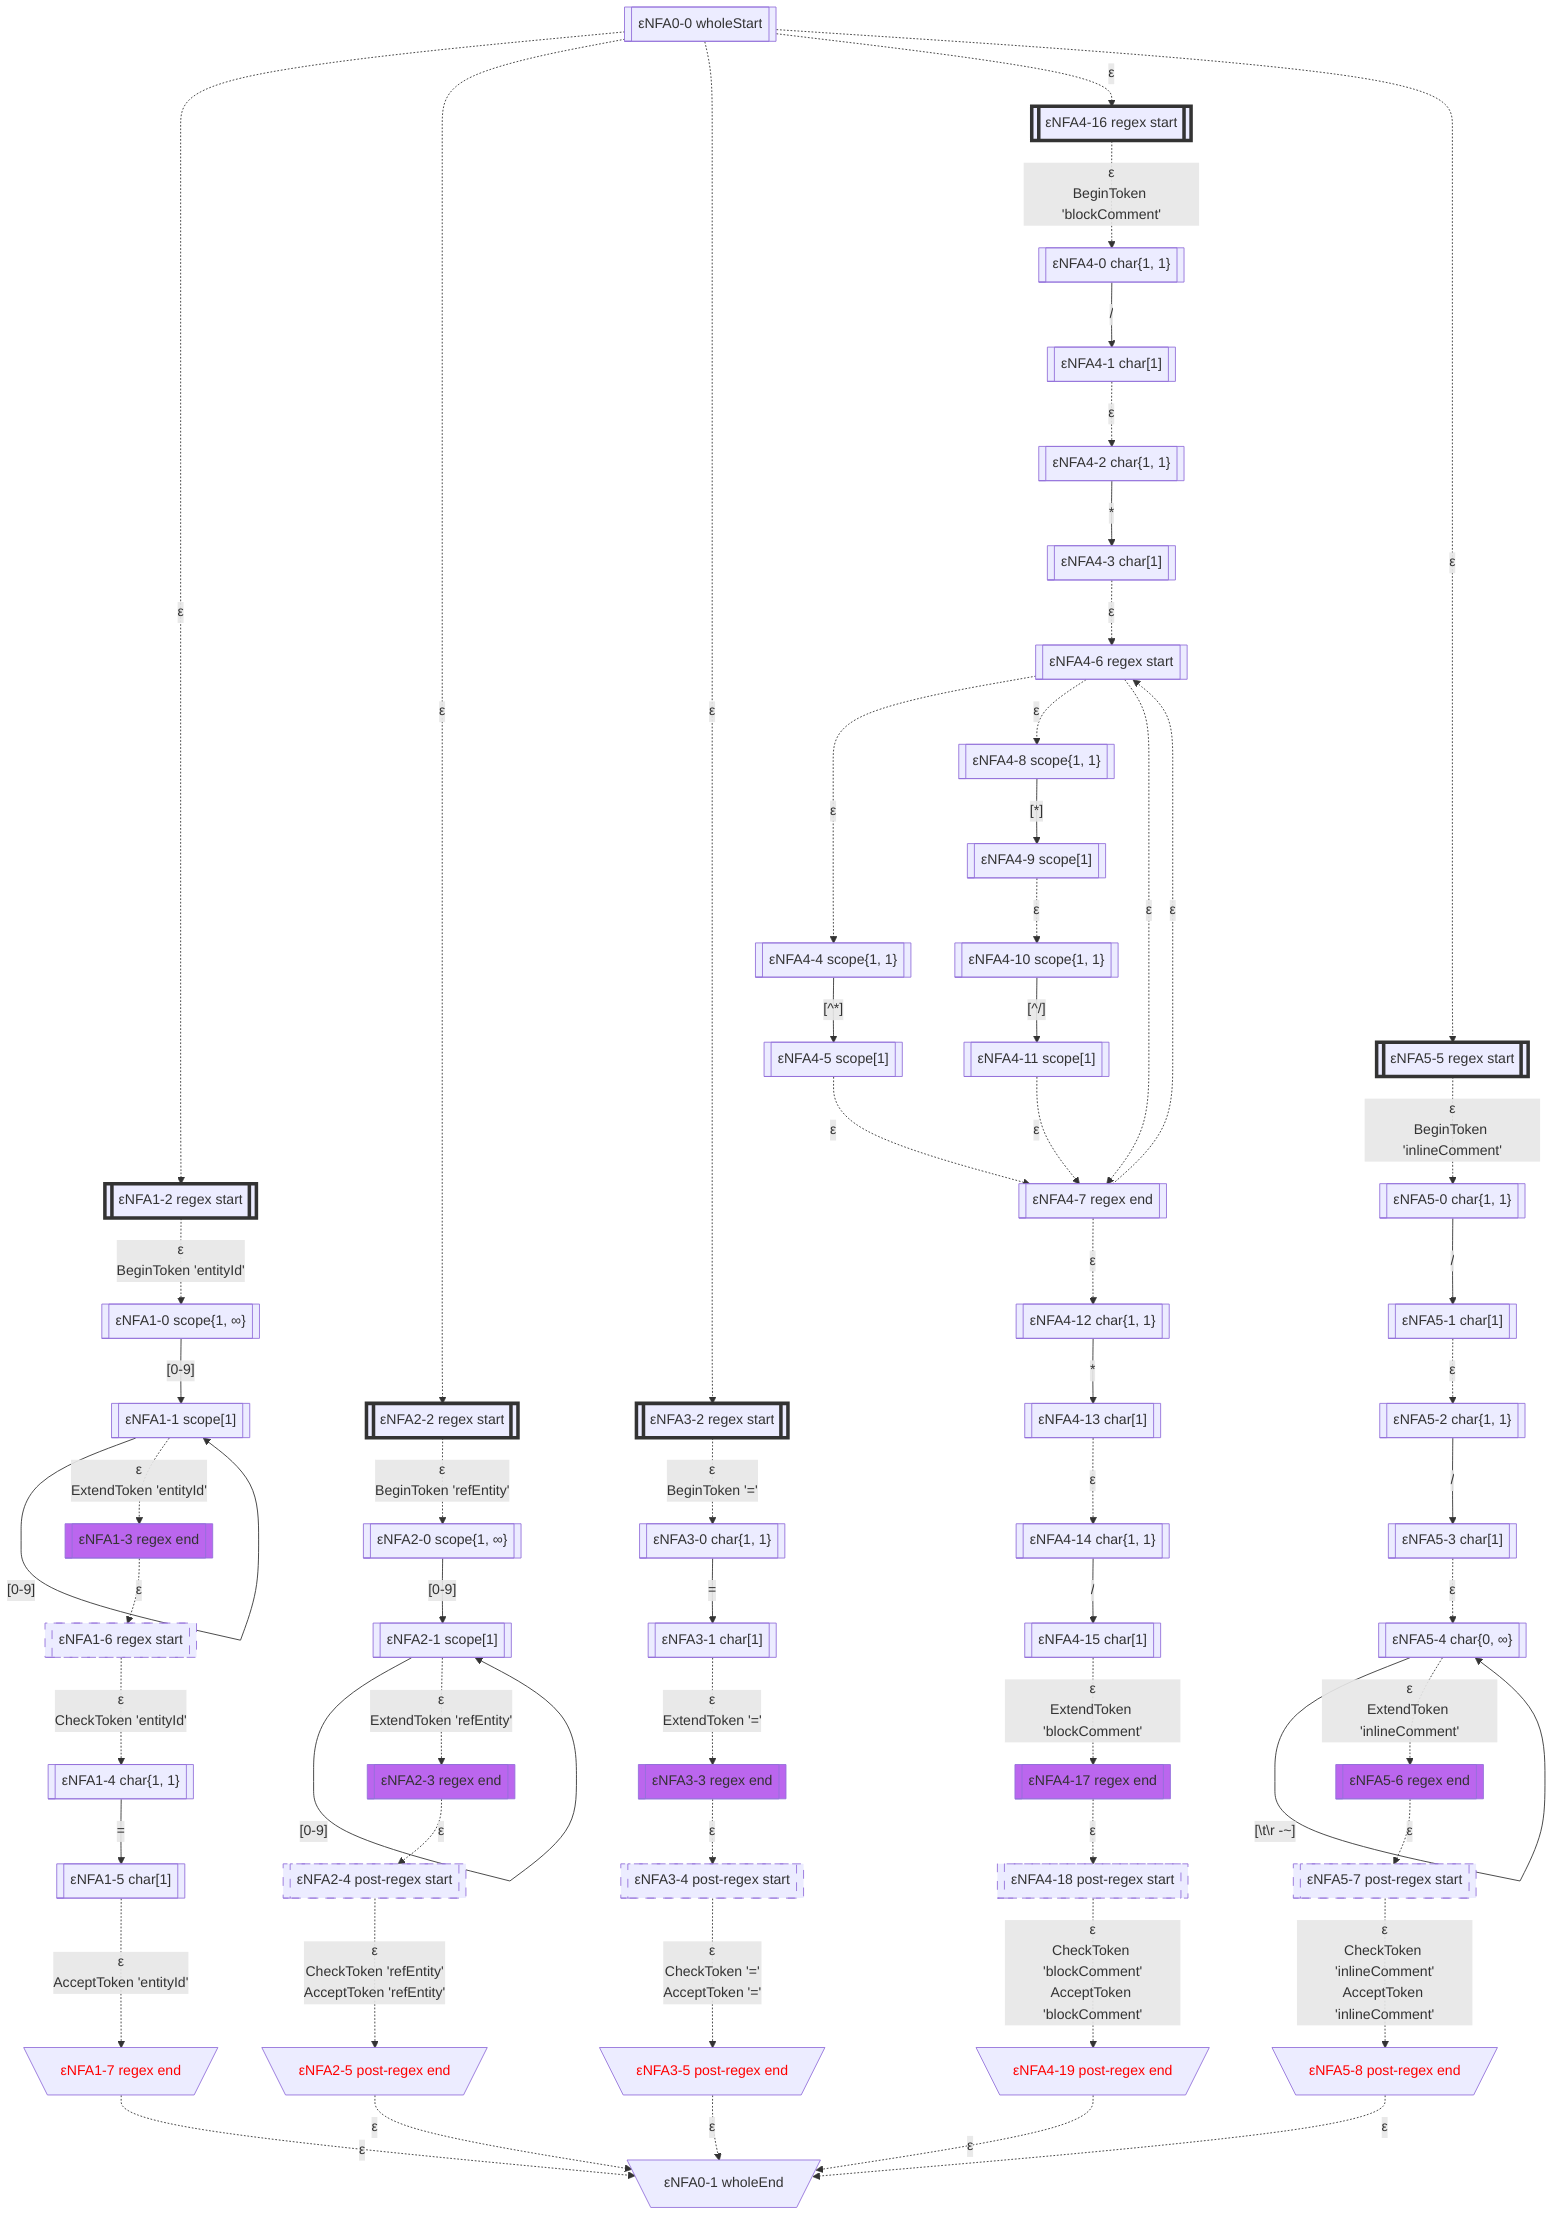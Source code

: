 flowchart
classDef c0001 color:#FF0000;
classDef c0010 stroke-dasharray: 10 10;
classDef c0011 stroke-dasharray: 10 10,color:#FF0000;
classDef c0100 fill:#BB66EE;
classDef c0101 fill:#BB66EE,color:#FF0000;
classDef c0110 fill:#BB66EE,stroke-dasharray: 10 10;
classDef c0111 fill:#BB66EE,stroke-dasharray: 10 10,color:#FF0000;
classDef c1000 stroke:#333,stroke-width:4px;
classDef c1001 stroke:#333,stroke-width:4px,color:#FF0000;
classDef c1010 stroke:#333,stroke-width:4px,stroke-dasharray: 10 10;
classDef c1011 stroke:#333,stroke-width:4px,stroke-dasharray: 10 10,color:#FF0000;
classDef c1100 stroke:#333,stroke-width:4px,fill:#BB66EE;
classDef c1101 stroke:#333,stroke-width:4px,fill:#BB66EE,color:#FF0000;
classDef c1110 stroke:#333,stroke-width:4px,fill:#BB66EE,stroke-dasharray: 10 10;
classDef c1111 stroke:#333,stroke-width:4px,fill:#BB66EE,stroke-dasharray: 10 10,color:#FF0000;
eNFA0_0_56141706[["εNFA0-0 wholeStart"]]
eNFA1_2_334102[["εNFA1-2 regex start"]]
class eNFA1_2_334102 c1000;
eNFA2_2_35513308[["εNFA2-2 regex start"]]
class eNFA2_2_35513308 c1000;
eNFA3_2_839735[["εNFA3-2 regex start"]]
class eNFA3_2_839735 c1000;
eNFA4_16_9941070[["εNFA4-16 regex start"]]
class eNFA4_16_9941070 c1000;
eNFA5_5_7649781[["εNFA5-5 regex start"]]
class eNFA5_5_7649781 c1000;
eNFA1_0_33972808[["εNFA1-0 scope{1, ∞}"]]
eNFA2_0_52888890[["εNFA2-0 scope{1, ∞}"]]
eNFA3_0_909717[["εNFA3-0 char{1, 1}"]]
eNFA4_0_67029240[["εNFA4-0 char{1, 1}"]]
eNFA5_0_15652561[["εNFA5-0 char{1, 1}"]]
eNFA1_1_33600918[["εNFA1-1 scope[1]"]]
eNFA2_1_65528866[["εNFA2-1 scope[1]"]]
eNFA3_1_8187461[["εNFA3-1 char[1]"]]
eNFA4_1_48033450[["εNFA4-1 char[1]"]]
eNFA5_1_29647872[["εNFA5-1 char[1]"]]
eNFA1_3_37319824[["εNFA1-3 regex end"]]
class eNFA1_3_37319824 c0100;
eNFA2_3_6237967[["εNFA2-3 regex end"]]
class eNFA2_3_6237967 c0100;
eNFA3_3_6578292[["εNFA3-3 regex end"]]
class eNFA3_3_6578292 c0100;
eNFA4_2_180812[["εNFA4-2 char{1, 1}"]]
eNFA5_2_1627311[["εNFA5-2 char{1, 1}"]]
eNFA1_6_3006923[["εNFA1-6 regex start"]]
class eNFA1_6_3006923 c0010;
eNFA2_4_52289087[["εNFA2-4 post-regex start"]]
class eNFA2_4_52289087 c0010;
eNFA3_4_59204636[["εNFA3-4 post-regex start"]]
class eNFA3_4_59204636 c0010;
eNFA4_3_5391908[["εNFA4-3 char[1]"]]
eNFA5_3_63060783[["εNFA5-3 char[1]"]]
eNFA1_4_27062312[["εNFA1-4 char{1, 1}"]]
eNFA2_5_51184318[\"εNFA2-5 post-regex end"/]
class eNFA2_5_51184318 c0001;
eNFA3_5_7557620[\"εNFA3-5 post-regex end"/]
class eNFA3_5_7557620 c0001;
eNFA4_6_63079676[["εNFA4-6 regex start"]]
eNFA5_4_14463294[["εNFA5-4 char{0, ∞}"]]
eNFA1_5_42234223[["εNFA1-5 char[1]"]]
eNFA0_1_58005681[\"εNFA0-1 wholeEnd"/]
eNFA4_4_9180116[["εNFA4-4 scope{1, 1}"]]
eNFA4_8_30846174[["εNFA4-8 scope{1, 1}"]]
eNFA4_7_15512181[["εNFA4-7 regex end"]]
eNFA5_6_30676137[["εNFA5-6 regex end"]]
class eNFA5_6_30676137 c0100;
eNFA1_7_44563687[\"εNFA1-7 regex end"/]
class eNFA1_7_44563687 c0001;
eNFA4_5_34091413[["εNFA4-5 scope[1]"]]
eNFA4_9_33444533[["εNFA4-9 scope[1]"]]
eNFA4_12_48527177[["εNFA4-12 char{1, 1}"]]
eNFA5_7_6655321[["εNFA5-7 post-regex start"]]
class eNFA5_7_6655321 c0010;
eNFA4_10_53734436[["εNFA4-10 scope{1, 1}"]]
eNFA4_13_13847879[["εNFA4-13 char[1]"]]
eNFA5_8_1739173[\"εNFA5-8 post-regex end"/]
class eNFA5_8_1739173 c0001;
eNFA4_11_38387265[["εNFA4-11 scope[1]"]]
eNFA4_14_57522049[["εNFA4-14 char{1, 1}"]]
eNFA4_15_66392255[["εNFA4-15 char[1]"]]
eNFA4_17_60659387[["εNFA4-17 regex end"]]
class eNFA4_17_60659387 c0100;
eNFA4_18_9063573[["εNFA4-18 post-regex start"]]
class eNFA4_18_9063573 c0010;
eNFA4_19_22360774[\"εNFA4-19 post-regex end"/]
class eNFA4_19_22360774 c0001;
eNFA0_0_56141706 -.->|"ε"|eNFA1_2_334102
eNFA0_0_56141706 -.->|"ε"|eNFA2_2_35513308
eNFA0_0_56141706 -.->|"ε"|eNFA3_2_839735
eNFA0_0_56141706 -.->|"ε"|eNFA4_16_9941070
eNFA0_0_56141706 -.->|"ε"|eNFA5_5_7649781
eNFA1_2_334102 -.->|"ε
BeginToken 'entityId'"|eNFA1_0_33972808
eNFA2_2_35513308 -.->|"ε
BeginToken 'refEntity'"|eNFA2_0_52888890
eNFA3_2_839735 -.->|"ε
BeginToken '='"|eNFA3_0_909717
eNFA4_16_9941070 -.->|"ε
BeginToken 'blockComment'"|eNFA4_0_67029240
eNFA5_5_7649781 -.->|"ε
BeginToken 'inlineComment'"|eNFA5_0_15652561
eNFA1_0_33972808 -->|"[0-9]"|eNFA1_1_33600918
eNFA2_0_52888890 -->|"[0-9]"|eNFA2_1_65528866
eNFA3_0_909717 -->|"="|eNFA3_1_8187461
eNFA4_0_67029240 -->|"/"|eNFA4_1_48033450
eNFA5_0_15652561 -->|"/"|eNFA5_1_29647872
eNFA1_1_33600918 -->|"[0-9]"|eNFA1_1_33600918
eNFA1_1_33600918 -.->|"ε
ExtendToken 'entityId'"|eNFA1_3_37319824
eNFA2_1_65528866 -->|"[0-9]"|eNFA2_1_65528866
eNFA2_1_65528866 -.->|"ε
ExtendToken 'refEntity'"|eNFA2_3_6237967
eNFA3_1_8187461 -.->|"ε
ExtendToken '='"|eNFA3_3_6578292
eNFA4_1_48033450 -.->|"ε"|eNFA4_2_180812
eNFA5_1_29647872 -.->|"ε"|eNFA5_2_1627311
eNFA1_3_37319824 -.->|"ε"|eNFA1_6_3006923
eNFA2_3_6237967 -.->|"ε"|eNFA2_4_52289087
eNFA3_3_6578292 -.->|"ε"|eNFA3_4_59204636
eNFA4_2_180812 -->|"*"|eNFA4_3_5391908
eNFA5_2_1627311 -->|"/"|eNFA5_3_63060783
eNFA1_6_3006923 -.->|"ε
CheckToken 'entityId'"|eNFA1_4_27062312
eNFA2_4_52289087 -.->|"ε
CheckToken 'refEntity'
AcceptToken 'refEntity'"|eNFA2_5_51184318
eNFA3_4_59204636 -.->|"ε
CheckToken '='
AcceptToken '='"|eNFA3_5_7557620
eNFA4_3_5391908 -.->|"ε"|eNFA4_6_63079676
eNFA5_3_63060783 -.->|"ε"|eNFA5_4_14463294
eNFA1_4_27062312 -->|"="|eNFA1_5_42234223
eNFA2_5_51184318 -.->|"ε"|eNFA0_1_58005681
eNFA3_5_7557620 -.->|"ε"|eNFA0_1_58005681
eNFA4_6_63079676 -.->|"ε"|eNFA4_4_9180116
eNFA4_6_63079676 -.->|"ε"|eNFA4_8_30846174
eNFA4_6_63079676 -.->|"ε"|eNFA4_7_15512181
eNFA5_4_14463294 -->|"[#92;t#92;r#32;-~]"|eNFA5_4_14463294
eNFA5_4_14463294 -.->|"ε
ExtendToken 'inlineComment'"|eNFA5_6_30676137
eNFA1_5_42234223 -.->|"ε
AcceptToken 'entityId'"|eNFA1_7_44563687
eNFA4_4_9180116 -->|"[^*]"|eNFA4_5_34091413
eNFA4_8_30846174 -->|"[*]"|eNFA4_9_33444533
eNFA4_7_15512181 -.->|"ε"|eNFA4_6_63079676
eNFA4_7_15512181 -.->|"ε"|eNFA4_12_48527177
eNFA5_6_30676137 -.->|"ε"|eNFA5_7_6655321
eNFA1_7_44563687 -.->|"ε"|eNFA0_1_58005681
eNFA4_5_34091413 -.->|"ε"|eNFA4_7_15512181
eNFA4_9_33444533 -.->|"ε"|eNFA4_10_53734436
eNFA4_12_48527177 -->|"*"|eNFA4_13_13847879
eNFA5_7_6655321 -.->|"ε
CheckToken 'inlineComment'
AcceptToken 'inlineComment'"|eNFA5_8_1739173
eNFA4_10_53734436 -->|"[^/]"|eNFA4_11_38387265
eNFA4_13_13847879 -.->|"ε"|eNFA4_14_57522049
eNFA5_8_1739173 -.->|"ε"|eNFA0_1_58005681
eNFA4_11_38387265 -.->|"ε"|eNFA4_7_15512181
eNFA4_14_57522049 -->|"/"|eNFA4_15_66392255
eNFA4_15_66392255 -.->|"ε
ExtendToken 'blockComment'"|eNFA4_17_60659387
eNFA4_17_60659387 -.->|"ε"|eNFA4_18_9063573
eNFA4_18_9063573 -.->|"ε
CheckToken 'blockComment'
AcceptToken 'blockComment'"|eNFA4_19_22360774
eNFA4_19_22360774 -.->|"ε"|eNFA0_1_58005681